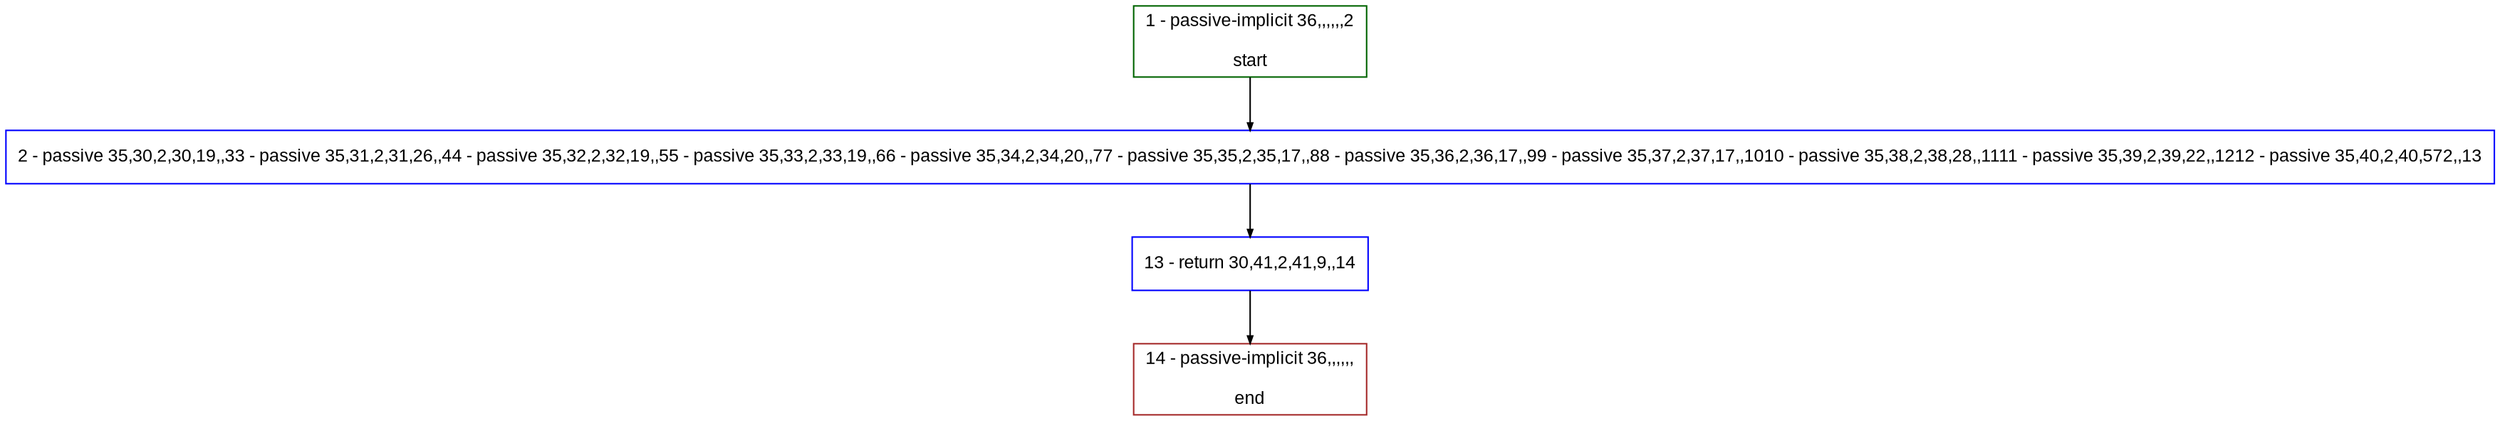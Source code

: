 digraph "" {
  graph [pack="true", label="", fontsize="12", packmode="clust", fontname="Arial", fillcolor="#FFFFCC", bgcolor="white", style="rounded,filled", compound="true"];
  node [node_initialized="no", label="", color="grey", fontsize="12", fillcolor="white", fontname="Arial", style="filled", shape="rectangle", compound="true", fixedsize="false"];
  edge [fontcolor="black", arrowhead="normal", arrowtail="none", arrowsize="0.5", ltail="", label="", color="black", fontsize="12", lhead="", fontname="Arial", dir="forward", compound="true"];
  __N1 [label="2 - passive 35,30,2,30,19,,33 - passive 35,31,2,31,26,,44 - passive 35,32,2,32,19,,55 - passive 35,33,2,33,19,,66 - passive 35,34,2,34,20,,77 - passive 35,35,2,35,17,,88 - passive 35,36,2,36,17,,99 - passive 35,37,2,37,17,,1010 - passive 35,38,2,38,28,,1111 - passive 35,39,2,39,22,,1212 - passive 35,40,2,40,572,,13", color="#0000ff", fillcolor="#ffffff", style="filled", shape="box"];
  __N2 [label="1 - passive-implicit 36,,,,,,2\n\nstart", color="#006400", fillcolor="#ffffff", style="filled", shape="box"];
  __N3 [label="13 - return 30,41,2,41,9,,14", color="#0000ff", fillcolor="#ffffff", style="filled", shape="box"];
  __N4 [label="14 - passive-implicit 36,,,,,,\n\nend", color="#a52a2a", fillcolor="#ffffff", style="filled", shape="box"];
  __N2 -> __N1 [arrowhead="normal", arrowtail="none", color="#000000", label="", dir="forward"];
  __N1 -> __N3 [arrowhead="normal", arrowtail="none", color="#000000", label="", dir="forward"];
  __N3 -> __N4 [arrowhead="normal", arrowtail="none", color="#000000", label="", dir="forward"];
}
